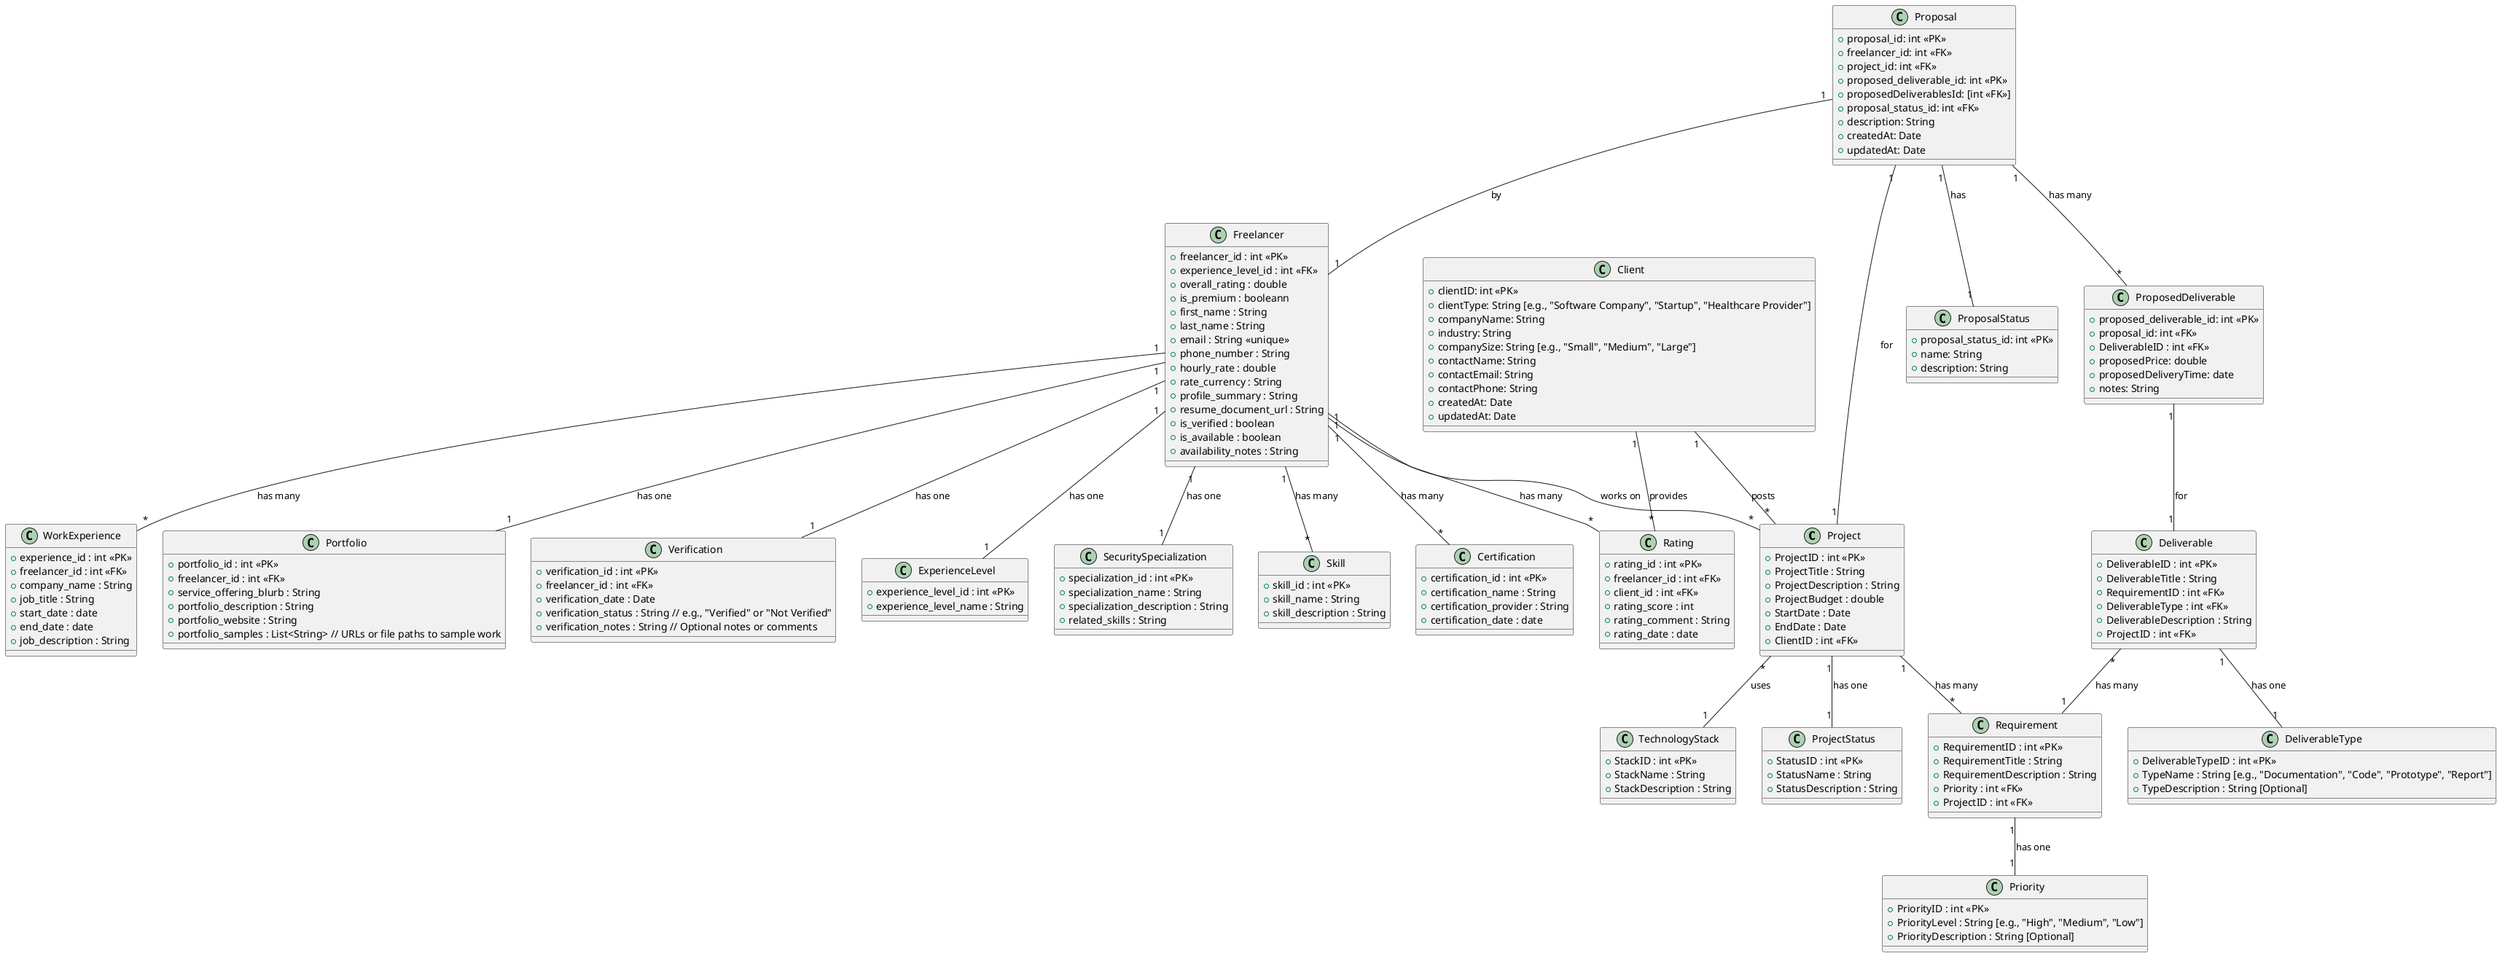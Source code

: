 @startuml Modelo Conceitual

class Project {
   + ProjectID : int <<PK>>
   + ProjectTitle : String
   + ProjectDescription : String
   + ProjectBudget : double 
   + StartDate : Date
   + EndDate : Date 
   + ClientID : int <<FK>> 
}

class ProjectStatus {
   + StatusID : int <<PK>>
   + StatusName : String
   + StatusDescription : String
}

class Requirement {
   + RequirementID : int <<PK>>
   + RequirementTitle : String
   + RequirementDescription : String
   + Priority : int <<FK>> 
   + ProjectID : int <<FK>>
}

class Deliverable {
   + DeliverableID : int <<PK>>
   + DeliverableTitle : String
   + RequirementID : int <<FK>>
   + DeliverableType : int <<FK>>
   + DeliverableDescription : String
   + ProjectID : int <<FK>>
}

class DeliverableType {
   + DeliverableTypeID : int <<PK>>
   + TypeName : String [e.g., "Documentation", "Code", "Prototype", "Report"]
   + TypeDescription : String [Optional]
}

class TechnologyStack {
   + StackID : int <<PK>>
   + StackName : String
   + StackDescription : String
} 

class Priority {
   + PriorityID : int <<PK>>
   + PriorityLevel : String [e.g., "High", "Medium", "Low"]
   + PriorityDescription : String [Optional]
}

class Freelancer {
    + freelancer_id : int <<PK>>
    + experience_level_id : int <<FK>>
    + overall_rating : double
    + is_premium : booleann
    + first_name : String
    + last_name : String
    + email : String <<unique>>
    + phone_number : String
    + hourly_rate : double
    + rate_currency : String
    + profile_summary : String
    + resume_document_url : String
    + is_verified : boolean
    + is_available : boolean
    + availability_notes : String
}

class ExperienceLevel {
    + experience_level_id : int <<PK>>
    + experience_level_name : String
}

class SecuritySpecialization {
    + specialization_id : int <<PK>> 
    + specialization_name : String
    + specialization_description : String
    + related_skills : String
}

class Skill {
    + skill_id : int <<PK>>
    + skill_name : String
    + skill_description : String
}

class Certification {
    + certification_id : int <<PK>> 
    + certification_name : String
    + certification_provider : String
    + certification_date : date
}

class WorkExperience {
    + experience_id : int <<PK>>
    + freelancer_id : int <<FK>>
    + company_name : String
    + job_title : String
    + start_date : date
    + end_date : date
    + job_description : String
}

class Rating {
    + rating_id : int <<PK>>
    + freelancer_id : int <<FK>>
    + client_id : int <<FK>>
    + rating_score : int
    + rating_comment : String
    + rating_date : date
}

class Portfolio {
    + portfolio_id : int <<PK>>
    + freelancer_id : int <<FK>>
    + service_offering_blurb : String
    + portfolio_description : String
    + portfolio_website : String
    + portfolio_samples : List<String> // URLs or file paths to sample work
}

class Verification {
    + verification_id : int <<PK>>
    + freelancer_id : int <<FK>>
    + verification_date : Date
    + verification_status : String // e.g., "Verified" or "Not Verified"
    + verification_notes : String // Optional notes or comments
}

class Client {
    + clientID: int <<PK>>
    + clientType: String [e.g., "Software Company", "Startup", "Healthcare Provider"]
    + companyName: String
    + industry: String
    + companySize: String [e.g., "Small", "Medium", "Large"]
    + contactName: String
    + contactEmail: String
    + contactPhone: String
    + createdAt: Date
    + updatedAt: Date
}

class Proposal {
    + proposal_id: int <<PK>> 
    + freelancer_id: int <<FK>>
    + project_id: int <<FK>>
    + proposed_deliverable_id: int <<PK>>
    + proposedDeliverablesId: [int <<FK>>]
    + proposal_status_id: int <<FK>>
    + description: String
    + createdAt: Date
    + updatedAt: Date
}

class ProposedDeliverable {
    + proposed_deliverable_id: int <<PK>>
    + proposal_id: int <<FK>>
    + DeliverableID : int <<FK>>
    + proposedPrice: double
    + proposedDeliveryTime: date
    + notes: String
}

class ProposalStatus {
    + proposal_status_id: int <<PK>>
    + name: String
    + description: String
}


Proposal "1" -- "1" Freelancer : by
Proposal "1" -- "1" Project : for
Proposal "1" -- "*" ProposedDeliverable : has many
Proposal "1" -- "1" ProposalStatus : has

ProposedDeliverable "1" -- "1" Deliverable : for

Client "1" -- "*" Project : posts
Client "1" -- "*" Rating : provides


Freelancer "1" -- "*" Project : works on 
Freelancer "1" -- "1" Verification : has one
Freelancer "1" -- "1" Portfolio : has one
Freelancer "1" -- "1" ExperienceLevel : has one
Freelancer "1" -- "1" SecuritySpecialization : has one

Freelancer "1" -- "*" Skill : has many
Freelancer "1" -- "*" Certification : has many
Freelancer "1" -- "*" WorkExperience : has many
Freelancer "1" -- "*" Rating : has many


Deliverable "1" -- "1" DeliverableType : has one
Deliverable "*" -- "1" Requirement : has many
Requirement "1" -- "1" Priority : has one
Project "1" -- "1" ProjectStatus : has one
Project "1" -- "*" Requirement : has many
Project "*" -- "1" TechnologyStack : uses 


@enduml
